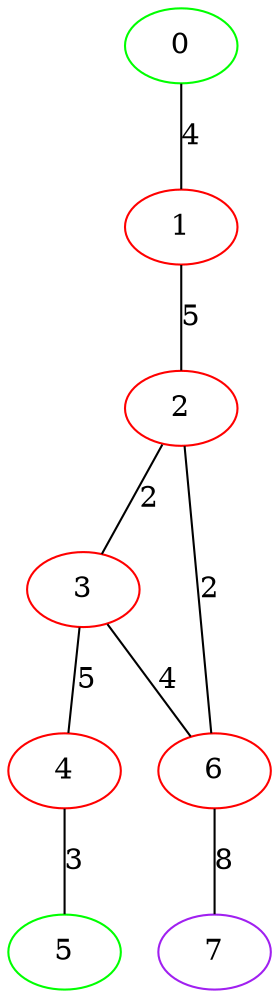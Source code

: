 graph "" {
0 [color=green, weight=2];
1 [color=red, weight=1];
2 [color=red, weight=1];
3 [color=red, weight=1];
4 [color=red, weight=1];
5 [color=green, weight=2];
6 [color=red, weight=1];
7 [color=purple, weight=4];
0 -- 1  [key=0, label=4];
1 -- 2  [key=0, label=5];
2 -- 3  [key=0, label=2];
2 -- 6  [key=0, label=2];
3 -- 4  [key=0, label=5];
3 -- 6  [key=0, label=4];
4 -- 5  [key=0, label=3];
6 -- 7  [key=0, label=8];
}
